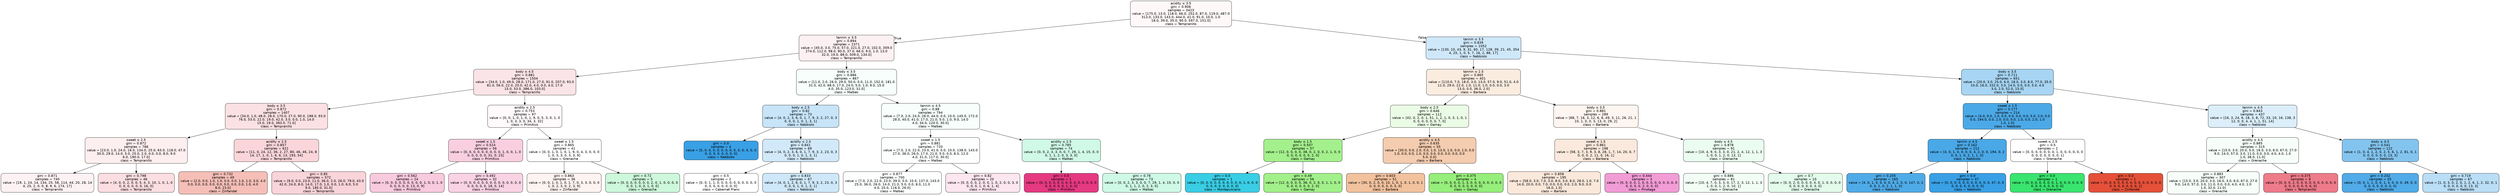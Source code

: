 digraph Tree {
node [shape=box, style="filled, rounded", color="black", fontname="helvetica"] ;
edge [fontname="helvetica"] ;
0 [label=<acidity &le; 3.5<br/>gini = 0.906<br/>samples = 3423<br/>value = [175.0, 13.0, 118.0, 66.0, 252.0, 87.0, 119.0, 487.0<br/>313.0, 133.0, 143.0, 444.0, 41.0, 91.0, 10.0, 1.0<br/>18.0, 39.0, 35.0, 90.0, 597.0, 151.0]<br/>class = Tempranillo>, fillcolor="#fef8f8"] ;
1 [label=<tannin &le; 3.5<br/>gini = 0.894<br/>samples = 2371<br/>value = [45.0, 3.0, 75.0, 57.0, 221.0, 27.0, 102.0, 359.0<br/>274.0, 112.0, 98.0, 90.0, 37.0, 66.0, 9.0, 1.0, 13.0<br/>32.0, 19.0, 88.0, 509.0, 134.0]<br/>class = Tempranillo>, fillcolor="#fdf0f2"] ;
0 -> 1 [labeldistance=2.5, labelangle=45, headlabel="True"] ;
2 [label=<body &le; 4.5<br/>gini = 0.881<br/>samples = 1504<br/>value = [34.0, 1.0, 49.0, 28.0, 171.0, 27.0, 91.0, 207.0, 93.0<br/>81.0, 56.0, 22.0, 20.0, 42.0, 4.0, 0.0, 4.0, 17.0<br/>15.0, 53.0, 386.0, 103.0]<br/>class = Tempranillo>, fillcolor="#fbe4e7"] ;
1 -> 2 ;
3 [label=<body &le; 3.5<br/>gini = 0.872<br/>samples = 1407<br/>value = [34.0, 1.0, 48.0, 28.0, 170.0, 27.0, 90.0, 198.0, 93.0<br/>76.0, 53.0, 22.0, 19.0, 42.0, 3.0, 0.0, 1.0, 14.0<br/>15.0, 19.0, 383.0, 71.0]<br/>class = Tempranillo>, fillcolor="#fbe1e4"] ;
2 -> 3 ;
4 [label=<sweet &le; 2.5<br/>gini = 0.872<br/>samples = 786<br/>value = [23.0, 1.0, 24.0, 16.0, 134.0, 25.0, 63.0, 118.0, 47.0<br/>30.0, 29.0, 14.0, 5.0, 25.0, 2.0, 0.0, 0.0, 8.0, 9.0<br/>6.0, 190.0, 17.0]<br/>class = Tempranillo>, fillcolor="#fdeef0"] ;
3 -> 4 ;
5 [label=<gini = 0.871<br/>samples = 740<br/>value = [19, 1, 24, 14, 134, 25, 58, 114, 44, 20, 28, 14<br/>4, 25, 2, 0, 0, 8, 9, 6, 174, 17]<br/>class = Tempranillo>, fillcolor="#fdf2f3"] ;
4 -> 5 ;
6 [label=<gini = 0.798<br/>samples = 46<br/>value = [4, 0, 0, 2, 0, 0, 5, 4, 3, 10, 1, 0, 1, 0<br/>0, 0, 0, 0, 0, 0, 16, 0]<br/>class = Tempranillo>, fillcolor="#fbdee2"] ;
4 -> 6 ;
7 [label=<acidity &le; 2.5<br/>gini = 0.857<br/>samples = 621<br/>value = [11, 0, 24, 12, 36, 2, 27, 80, 46, 46, 24, 8<br/>14, 17, 1, 0, 1, 6, 6, 13, 193, 54]<br/>class = Tempranillo>, fillcolor="#fad6da"] ;
3 -> 7 ;
8 [label=<gini = 0.732<br/>samples = 49<br/>value = [2.0, 0.0, 1.0, 1.0, 0.0, 0.0, 1.0, 1.0, 3.0, 4.0<br/>0.0, 0.0, 0.0, 0.0, 0.0, 0.0, 0.0, 0.0, 1.0, 4.0<br/>8.0, 23.0]<br/>class = Zinfandel>, fillcolor="#f5bfb7"] ;
7 -> 8 ;
9 [label=<gini = 0.85<br/>samples = 572<br/>value = [9.0, 0.0, 23.0, 11.0, 36.0, 2.0, 26.0, 79.0, 43.0<br/>42.0, 24.0, 8.0, 14.0, 17.0, 1.0, 0.0, 1.0, 6.0, 5.0<br/>9.0, 185.0, 31.0]<br/>class = Tempranillo>, fillcolor="#f9d4d9"] ;
7 -> 9 ;
10 [label=<acidity &le; 2.5<br/>gini = 0.753<br/>samples = 97<br/>value = [0, 0, 1, 0, 1, 0, 1, 9, 0, 5, 3, 0, 1, 0<br/>1, 0, 3, 3, 0, 34, 3, 32]<br/>class = Primitivo>, fillcolor="#fef9fb"] ;
2 -> 10 ;
11 [label=<sweet &le; 1.5<br/>gini = 0.524<br/>samples = 56<br/>value = [0, 0, 0, 0, 0, 0, 0, 0, 0, 1, 0, 0, 1, 0<br/>0, 0, 0, 0, 0, 31, 0, 23]<br/>class = Primitivo>, fillcolor="#f9cfe0"] ;
10 -> 11 ;
12 [label=<gini = 0.562<br/>samples = 24<br/>value = [0, 0, 0, 0, 0, 0, 0, 0, 0, 1, 0, 0, 1, 0<br/>0, 0, 0, 0, 0, 13, 0, 9]<br/>class = Primitivo>, fillcolor="#f8cadd"] ;
11 -> 12 ;
13 [label=<gini = 0.492<br/>samples = 32<br/>value = [0, 0, 0, 0, 0, 0, 0, 0, 0, 0, 0, 0, 0, 0<br/>0, 0, 0, 0, 0, 18, 0, 14]<br/>class = Primitivo>, fillcolor="#f9d3e3"] ;
11 -> 13 ;
14 [label=<sweet &le; 1.5<br/>gini = 0.865<br/>samples = 41<br/>value = [0, 0, 1, 0, 1, 0, 1, 9, 0, 4, 3, 0, 0, 0<br/>1, 0, 3, 3, 0, 3, 3, 9]<br/>class = Grenache>, fillcolor="#ffffff"] ;
10 -> 14 ;
15 [label=<gini = 0.863<br/>samples = 36<br/>value = [0, 0, 1, 0, 1, 0, 1, 7, 0, 3, 3, 0, 0, 0<br/>1, 0, 2, 3, 0, 2, 3, 9]<br/>class = Zinfandel>, fillcolor="#fdf3f1"] ;
14 -> 15 ;
16 [label=<gini = 0.72<br/>samples = 5<br/>value = [0, 0, 0, 0, 0, 0, 0, 2, 0, 1, 0, 0, 0, 0<br/>0, 0, 1, 0, 0, 1, 0, 0]<br/>class = Grenache>, fillcolor="#cef8db"] ;
14 -> 16 ;
17 [label=<body &le; 3.5<br/>gini = 0.886<br/>samples = 867<br/>value = [11.0, 2.0, 26.0, 29.0, 50.0, 0.0, 11.0, 152.0, 181.0<br/>31.0, 42.0, 68.0, 17.0, 24.0, 5.0, 1.0, 9.0, 15.0<br/>4.0, 35.0, 123.0, 31.0]<br/>class = Malbec>, fillcolor="#f7fefb"] ;
1 -> 17 ;
18 [label=<body &le; 2.5<br/>gini = 0.82<br/>samples = 73<br/>value = [4, 0, 2, 3, 6, 0, 1, 7, 9, 3, 2, 27, 0, 3<br/>0, 0, 0, 1, 0, 1, 3, 1]<br/>class = Nebbiolo>, fillcolor="#c7e4f8"] ;
17 -> 18 ;
19 [label=<gini = 0.0<br/>samples = 4<br/>value = [0, 0, 0, 0, 0, 0, 0, 0, 0, 0, 0, 4, 0, 0<br/>0, 0, 0, 0, 0, 0, 0, 0]<br/>class = Nebbiolo>, fillcolor="#39a0e5"] ;
18 -> 19 ;
20 [label=<acidity &le; 2.5<br/>gini = 0.841<br/>samples = 69<br/>value = [4, 0, 2, 3, 6, 0, 1, 7, 9, 3, 2, 23, 0, 3<br/>0, 0, 0, 1, 0, 1, 3, 1]<br/>class = Nebbiolo>, fillcolor="#d1e9f9"] ;
18 -> 20 ;
21 [label=<gini = 0.5<br/>samples = 2<br/>value = [0, 0, 1, 1, 0, 0, 0, 0, 0, 0, 0, 0, 0, 0<br/>0, 0, 0, 0, 0, 0, 0, 0]<br/>class = Cabernet Franc>, fillcolor="#ffffff"] ;
20 -> 21 ;
22 [label=<gini = 0.833<br/>samples = 67<br/>value = [4, 0, 1, 2, 6, 0, 1, 7, 9, 3, 2, 23, 0, 3<br/>0, 0, 0, 1, 0, 1, 3, 1]<br/>class = Nebbiolo>, fillcolor="#cfe8f9"] ;
20 -> 22 ;
23 [label=<tannin &le; 4.5<br/>gini = 0.88<br/>samples = 794<br/>value = [7.0, 2.0, 24.0, 26.0, 44.0, 0.0, 10.0, 145.0, 172.0<br/>28.0, 40.0, 41.0, 17.0, 21.0, 5.0, 1.0, 9.0, 14.0<br/>4.0, 34.0, 120.0, 30.0]<br/>class = Malbec>, fillcolor="#f7fefb"] ;
17 -> 23 ;
24 [label=<sweet &le; 1.5<br/>gini = 0.881<br/>samples = 720<br/>value = [7.0, 2.0, 22.0, 23.0, 41.0, 0.0, 10.0, 138.0, 143.0<br/>27.0, 36.0, 26.0, 17.0, 21.0, 5.0, 0.0, 8.0, 12.0<br/>4.0, 31.0, 117.0, 30.0]<br/>class = Malbec>, fillcolor="#fdfffe"] ;
23 -> 24 ;
25 [label=<gini = 0.877<br/>samples = 700<br/>value = [7.0, 2.0, 22.0, 23.0, 39.0, 0.0, 10.0, 137.0, 143.0<br/>25.0, 36.0, 26.0, 14.0, 21.0, 5.0, 0.0, 8.0, 11.0<br/>4.0, 25.0, 116.0, 26.0]<br/>class = Malbec>, fillcolor="#fdfffe"] ;
24 -> 25 ;
26 [label=<gini = 0.82<br/>samples = 20<br/>value = [0, 0, 0, 0, 2, 0, 0, 1, 0, 2, 0, 0, 3, 0<br/>0, 0, 0, 1, 0, 6, 1, 4]<br/>class = Primitivo>, fillcolor="#fce6ef"] ;
24 -> 26 ;
27 [label=<acidity &le; 2.5<br/>gini = 0.785<br/>samples = 74<br/>value = [0, 0, 2, 3, 3, 0, 0, 7, 29, 1, 4, 15, 0, 0<br/>0, 1, 1, 2, 0, 3, 3, 0]<br/>class = Malbec>, fillcolor="#d0f9e8"] ;
23 -> 27 ;
28 [label=<gini = 0.0<br/>samples = 1<br/>value = [0, 0, 0, 0, 0, 0, 0, 0, 0, 0, 0, 0, 0, 0<br/>0, 0, 0, 0, 0, 1, 0, 0]<br/>class = Primitivo>, fillcolor="#e53981"] ;
27 -> 28 ;
29 [label=<gini = 0.78<br/>samples = 73<br/>value = [0, 0, 2, 3, 3, 0, 0, 7, 29, 1, 4, 15, 0, 0<br/>0, 1, 1, 2, 0, 2, 3, 0]<br/>class = Malbec>, fillcolor="#cff9e7"] ;
27 -> 29 ;
30 [label=<tannin &le; 3.5<br/>gini = 0.839<br/>samples = 1052<br/>value = [130, 10, 43, 9, 31, 60, 17, 128, 39, 21, 45, 354<br/>4, 25, 1, 0, 5, 7, 16, 2, 88, 17]<br/>class = Nebbiolo>, fillcolor="#cfe8f9"] ;
0 -> 30 [labeldistance=2.5, labelangle=-45, headlabel="False"] ;
31 [label=<tannin &le; 2.5<br/>gini = 0.865<br/>samples = 401<br/>value = [110.0, 7.0, 18.0, 3.0, 13.0, 57.0, 9.0, 51.0, 4.0<br/>11.0, 29.0, 22.0, 1.0, 11.0, 1.0, 0.0, 0.0, 3.0<br/>13.0, 0.0, 36.0, 2.0]<br/>class = Barbera>, fillcolor="#fbece0"] ;
30 -> 31 ;
32 [label=<body &le; 2.5<br/>gini = 0.646<br/>samples = 112<br/>value = [42, 0, 2, 0, 1, 51, 1, 2, 1, 0, 3, 1, 0, 1<br/>0, 0, 0, 0, 0, 0, 7, 0]<br/>class = Gamay>, fillcolor="#ebfce6"] ;
31 -> 32 ;
33 [label=<body &le; 1.5<br/>gini = 0.507<br/>samples = 57<br/>value = [12, 0, 0, 0, 0, 38, 0, 2, 0, 0, 2, 1, 0, 0<br/>0, 0, 0, 0, 0, 0, 2, 0]<br/>class = Gamay>, fillcolor="#a4f08d"] ;
32 -> 33 ;
34 [label=<gini = 0.0<br/>samples = 1<br/>value = [0, 0, 0, 0, 0, 0, 0, 0, 0, 0, 1, 0, 0, 0<br/>0, 0, 0, 0, 0, 0, 0, 0]<br/>class = Montepulciano>, fillcolor="#39cee5"] ;
33 -> 34 ;
35 [label=<gini = 0.49<br/>samples = 56<br/>value = [12, 0, 0, 0, 0, 38, 0, 2, 0, 0, 1, 1, 0, 0<br/>0, 0, 0, 0, 0, 0, 2, 0]<br/>class = Gamay>, fillcolor="#a2f08a"] ;
33 -> 35 ;
36 [label=<acidity &le; 4.5<br/>gini = 0.635<br/>samples = 55<br/>value = [30.0, 0.0, 2.0, 0.0, 1.0, 13.0, 1.0, 0.0, 1.0, 0.0<br/>1.0, 0.0, 0.0, 1.0, 0.0, 0.0, 0.0, 0.0, 0.0, 0.0<br/>5.0, 0.0]<br/>class = Barbera>, fillcolor="#f4ccaf"] ;
32 -> 36 ;
37 [label=<gini = 0.603<br/>samples = 51<br/>value = [30, 0, 2, 0, 0, 10, 1, 0, 1, 0, 1, 0, 0, 1<br/>0, 0, 0, 0, 0, 0, 5, 0]<br/>class = Barbera>, fillcolor="#f2c29e"] ;
36 -> 37 ;
38 [label=<gini = 0.375<br/>samples = 4<br/>value = [0, 0, 0, 0, 1, 3, 0, 0, 0, 0, 0, 0, 0, 0<br/>0, 0, 0, 0, 0, 0, 0, 0]<br/>class = Gamay>, fillcolor="#96ee7b"] ;
36 -> 38 ;
39 [label=<body &le; 3.5<br/>gini = 0.881<br/>samples = 289<br/>value = [68, 7, 16, 3, 12, 6, 8, 49, 3, 11, 26, 21, 1<br/>10, 1, 0, 0, 3, 13, 0, 29, 2]<br/>class = Barbera>, fillcolor="#fdf5ef"] ;
31 -> 39 ;
40 [label=<sweet &le; 1.5<br/>gini = 0.861<br/>samples = 198<br/>value = [58, 3, 7, 3, 9, 3, 8, 28, 1, 7, 14, 20, 0, 7<br/>0, 0, 0, 2, 11, 0, 16, 1]<br/>class = Barbera>, fillcolor="#fae9dc"] ;
39 -> 40 ;
41 [label=<gini = 0.858<br/>samples = 195<br/>value = [58.0, 3.0, 7.0, 3.0, 8.0, 3.0, 8.0, 28.0, 1.0, 7.0<br/>14.0, 20.0, 0.0, 7.0, 0.0, 0.0, 0.0, 2.0, 9.0, 0.0<br/>16.0, 1.0]<br/>class = Barbera>, fillcolor="#fae8db"] ;
40 -> 41 ;
42 [label=<gini = 0.444<br/>samples = 3<br/>value = [0, 0, 0, 0, 1, 0, 0, 0, 0, 0, 0, 0, 0, 0<br/>0, 0, 0, 0, 2, 0, 0, 0]<br/>class = Pinotage>, fillcolor="#f29cd6"] ;
40 -> 42 ;
43 [label=<body &le; 4.5<br/>gini = 0.878<br/>samples = 91<br/>value = [10, 4, 9, 0, 3, 3, 0, 21, 2, 4, 12, 1, 1, 3<br/>1, 0, 0, 1, 2, 0, 13, 1]<br/>class = Grenache>, fillcolor="#ebfcf0"] ;
39 -> 43 ;
44 [label=<gini = 0.886<br/>samples = 81<br/>value = [10, 4, 7, 0, 3, 3, 0, 17, 2, 3, 12, 1, 1, 3<br/>1, 0, 0, 1, 2, 0, 10, 1]<br/>class = Grenache>, fillcolor="#f1fdf5"] ;
43 -> 44 ;
45 [label=<gini = 0.7<br/>samples = 10<br/>value = [0, 0, 2, 0, 0, 0, 0, 4, 0, 1, 0, 0, 0, 0<br/>0, 0, 0, 0, 0, 0, 3, 0]<br/>class = Grenache>, fillcolor="#e3fbea"] ;
43 -> 45 ;
46 [label=<body &le; 3.5<br/>gini = 0.711<br/>samples = 651<br/>value = [20.0, 3.0, 25.0, 6.0, 18.0, 3.0, 8.0, 77.0, 35.0<br/>10.0, 16.0, 332.0, 3.0, 14.0, 0.0, 0.0, 5.0, 4.0<br/>3.0, 2.0, 52.0, 15.0]<br/>class = Nebbiolo>, fillcolor="#a7d5f3"] ;
30 -> 46 ;
47 [label=<sweet &le; 1.5<br/>gini = 0.177<br/>samples = 214<br/>value = [4.0, 0.0, 1.0, 0.0, 0.0, 0.0, 0.0, 5.0, 2.0, 0.0<br/>0.0, 194.0, 0.0, 2.0, 0.0, 0.0, 1.0, 0.0, 2.0, 1.0<br/>1.0, 1.0]<br/>class = Nebbiolo>, fillcolor="#4ca9e7"] ;
46 -> 47 ;
48 [label=<tannin &le; 4.5<br/>gini = 0.162<br/>samples = 212<br/>value = [4, 0, 1, 0, 0, 0, 0, 4, 2, 0, 0, 194, 0, 2<br/>0, 0, 1, 0, 2, 1, 1, 0]<br/>class = Nebbiolo>, fillcolor="#4aa8e7"] ;
47 -> 48 ;
49 [label=<gini = 0.205<br/>samples = 165<br/>value = [4, 0, 1, 0, 0, 0, 0, 4, 2, 0, 0, 147, 0, 2<br/>0, 0, 1, 0, 2, 1, 1, 0]<br/>class = Nebbiolo>, fillcolor="#4fabe8"] ;
48 -> 49 ;
50 [label=<gini = 0.0<br/>samples = 47<br/>value = [0, 0, 0, 0, 0, 0, 0, 0, 0, 0, 0, 47, 0, 0<br/>0, 0, 0, 0, 0, 0, 0, 0]<br/>class = Nebbiolo>, fillcolor="#39a0e5"] ;
48 -> 50 ;
51 [label=<sweet &le; 2.5<br/>gini = 0.5<br/>samples = 2<br/>value = [0, 0, 0, 0, 0, 0, 0, 1, 0, 0, 0, 0, 0, 0<br/>0, 0, 0, 0, 0, 0, 0, 1]<br/>class = Grenache>, fillcolor="#ffffff"] ;
47 -> 51 ;
52 [label=<gini = 0.0<br/>samples = 1<br/>value = [0, 0, 0, 0, 0, 0, 0, 1, 0, 0, 0, 0, 0, 0<br/>0, 0, 0, 0, 0, 0, 0, 0]<br/>class = Grenache>, fillcolor="#39e56f"] ;
51 -> 52 ;
53 [label=<gini = 0.0<br/>samples = 1<br/>value = [0, 0, 0, 0, 0, 0, 0, 0, 0, 0, 0, 0, 0, 0<br/>0, 0, 0, 0, 0, 0, 0, 1]<br/>class = Zinfandel>, fillcolor="#e55039"] ;
51 -> 53 ;
54 [label=<tannin &le; 4.5<br/>gini = 0.843<br/>samples = 437<br/>value = [16, 3, 24, 6, 18, 3, 8, 72, 33, 10, 16, 138, 3<br/>12, 0, 0, 4, 4, 1, 1, 51, 14]<br/>class = Nebbiolo>, fillcolor="#dbeefa"] ;
46 -> 54 ;
55 [label=<acidity &le; 4.5<br/>gini = 0.885<br/>samples = 315<br/>value = [15.0, 3.0, 20.0, 5.0, 16.0, 3.0, 6.0, 67.0, 27.0<br/>9.0, 14.0, 57.0, 3.0, 11.0, 0.0, 0.0, 4.0, 4.0, 1.0<br/>1.0, 38.0, 11.0]<br/>class = Grenache>, fillcolor="#f7fef9"] ;
54 -> 55 ;
56 [label=<gini = 0.883<br/>samples = 307<br/>value = [15.0, 3.0, 20.0, 3.0, 16.0, 3.0, 6.0, 67.0, 27.0<br/>9.0, 14.0, 57.0, 3.0, 11.0, 0.0, 0.0, 4.0, 4.0, 1.0<br/>1.0, 32.0, 11.0]<br/>class = Grenache>, fillcolor="#f7fef9"] ;
55 -> 56 ;
57 [label=<gini = 0.375<br/>samples = 8<br/>value = [0, 0, 0, 2, 0, 0, 0, 0, 0, 0, 0, 0, 0, 0<br/>0, 0, 0, 0, 0, 0, 6, 0]<br/>class = Tempranillo>, fillcolor="#ee7b8a"] ;
55 -> 57 ;
58 [label=<body &le; 4.5<br/>gini = 0.541<br/>samples = 122<br/>value = [1, 0, 4, 1, 2, 0, 2, 5, 6, 1, 2, 81, 0, 1<br/>0, 0, 0, 0, 0, 0, 13, 3]<br/>class = Nebbiolo>, fillcolor="#83c4ef"] ;
54 -> 58 ;
59 [label=<gini = 0.202<br/>samples = 55<br/>value = [0, 0, 1, 1, 0, 0, 1, 3, 0, 0, 0, 49, 0, 0<br/>0, 0, 0, 0, 0, 0, 0, 0]<br/>class = Nebbiolo>, fillcolor="#50abe8"] ;
58 -> 59 ;
60 [label=<gini = 0.719<br/>samples = 67<br/>value = [1, 0, 3, 0, 2, 0, 1, 2, 6, 1, 2, 32, 0, 1<br/>0, 0, 0, 0, 0, 0, 13, 3]<br/>class = Nebbiolo>, fillcolor="#b9def6"] ;
58 -> 60 ;
}